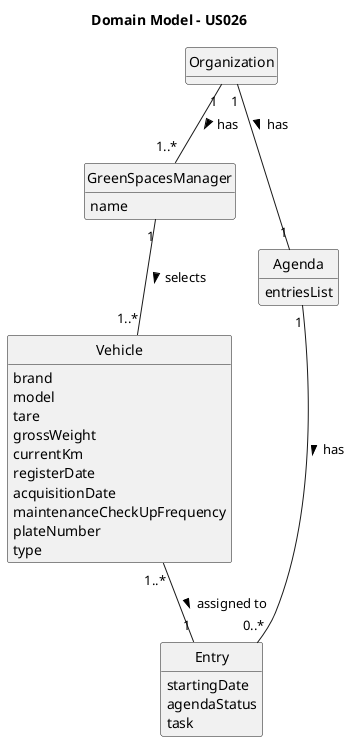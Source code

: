 @startuml
skinparam monochrome true
skinparam packageStyle rectangle
skinparam shadowing false

skinparam classAttributeIconSize 0

hide circle
hide methods

title Domain Model - US026

class Organization {
}

class GreenSpacesManager {
    name
}

class Agenda {
    entriesList
}

class Entry {
    startingDate
    agendaStatus
    task
}

class Vehicle {
    brand
    model
    tare
    grossWeight
    currentKm
    registerDate
    acquisitionDate
    maintenanceCheckUpFrequency
    plateNumber
    type
}

Organization "1" -- "1..*" GreenSpacesManager : has >
Organization "1" -- "1" Agenda : has >
GreenSpacesManager "1" -- "1..*" Vehicle : selects  >
Agenda "1" -- "0..*" Entry : has >
Vehicle "1..*" -- "1" Entry : assigned to >

@enduml
